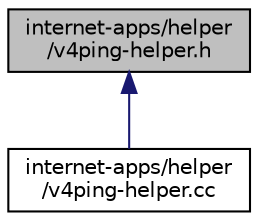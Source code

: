 digraph "internet-apps/helper/v4ping-helper.h"
{
  edge [fontname="Helvetica",fontsize="10",labelfontname="Helvetica",labelfontsize="10"];
  node [fontname="Helvetica",fontsize="10",shape=record];
  Node1 [label="internet-apps/helper\l/v4ping-helper.h",height=0.2,width=0.4,color="black", fillcolor="grey75", style="filled", fontcolor="black"];
  Node1 -> Node2 [dir="back",color="midnightblue",fontsize="10",style="solid"];
  Node2 [label="internet-apps/helper\l/v4ping-helper.cc",height=0.2,width=0.4,color="black", fillcolor="white", style="filled",URL="$df/da6/v4ping-helper_8cc.html"];
}
